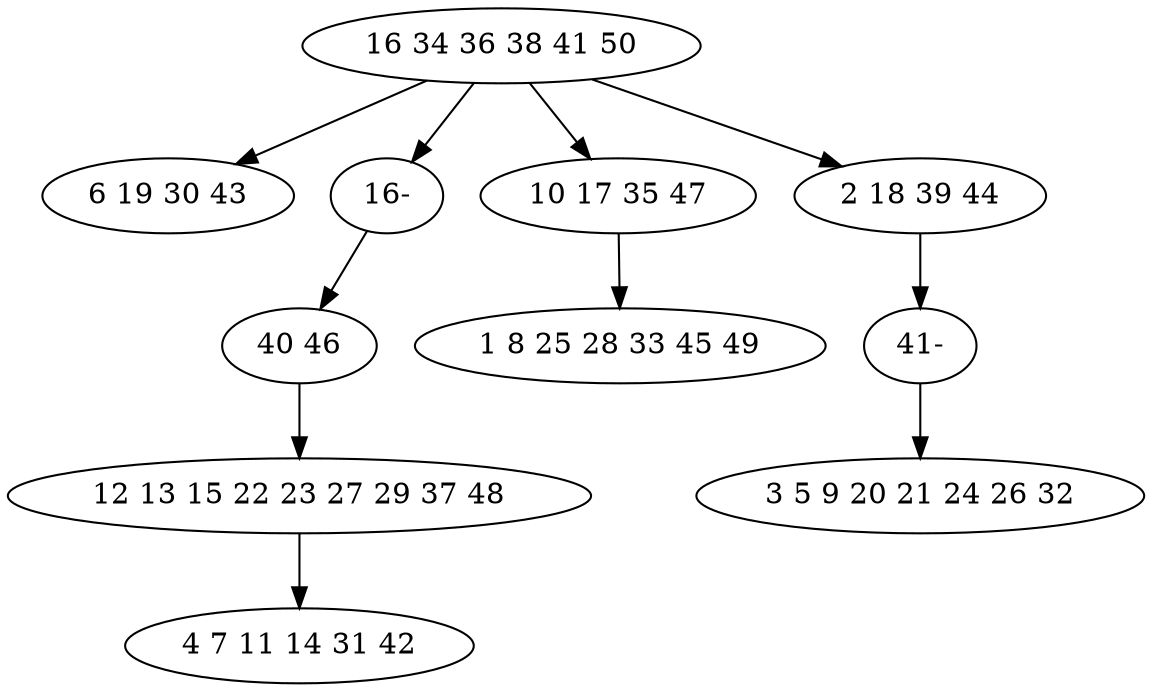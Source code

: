 digraph true_tree {
	"0" -> "1"
	"0" -> "10"
	"2" -> "3"
	"3" -> "4"
	"0" -> "5"
	"0" -> "6"
	"5" -> "7"
	"6" -> "9"
	"9" -> "8"
	"10" -> "2"
	"0" [label="16 34 36 38 41 50"];
	"1" [label="6 19 30 43"];
	"2" [label="40 46"];
	"3" [label="12 13 15 22 23 27 29 37 48"];
	"4" [label="4 7 11 14 31 42"];
	"5" [label="10 17 35 47"];
	"6" [label="2 18 39 44"];
	"7" [label="1 8 25 28 33 45 49"];
	"8" [label="3 5 9 20 21 24 26 32"];
	"9" [label="41-"];
	"10" [label="16-"];
}
